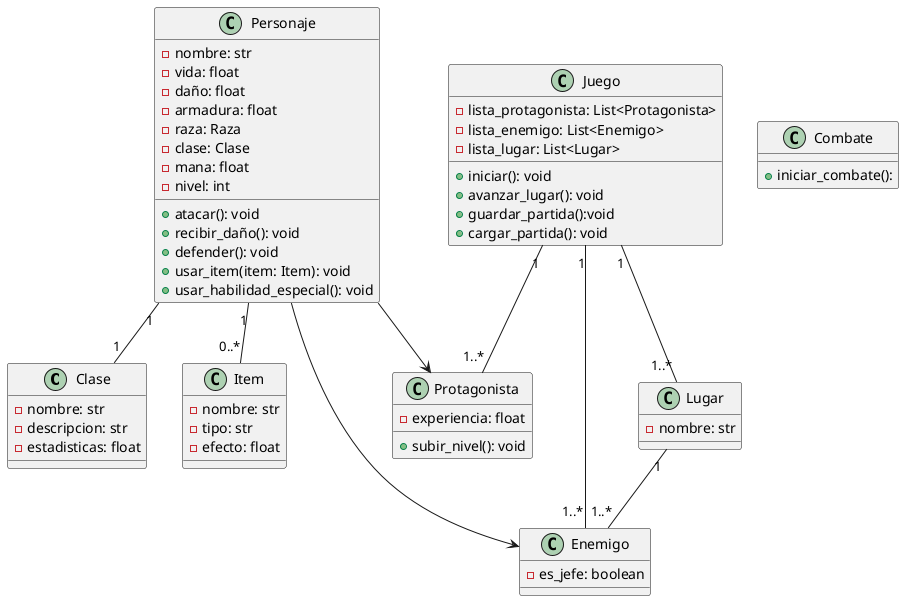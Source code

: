 @startuml proyecto_juego

class Clase {
    - nombre: str
    - descripcion: str
    - estadisticas: float
}

class Item {
    - nombre: str
    - tipo: str
    - efecto: float
}

class Personaje {
    - nombre: str
    - vida: float
    - daño: float
    - armadura: float
    - raza: Raza
    - clase: Clase
    - mana: float
    - nivel: int
    + atacar(): void 
    + recibir_daño(): void
    + defender(): void
    + usar_item(item: Item): void
    + usar_habilidad_especial(): void
}

class Protagonista {
    - experiencia: float
    + subir_nivel(): void
}

class Enemigo {
    - es_jefe: boolean
}

class Lugar {
    - nombre: str
}

class Juego {
    - lista_protagonista: List<Protagonista>
    - lista_enemigo: List<Enemigo>
    - lista_lugar: List<Lugar>
    + iniciar(): void
    + avanzar_lugar(): void 
    + guardar_partida():void
    + cargar_partida(): void 
}

class Combate{
    +iniciar_combate():
}


Personaje "1" -- "0..*" Item

Personaje --> Protagonista
Personaje --> Enemigo
Personaje "1" -- "1" Clase
Lugar "1" -- "1..*" Enemigo 
Juego "1" -- "1..*" Protagonista
Juego "1" -- "1..*" Enemigo
Juego "1" -- "1..*" Lugar
